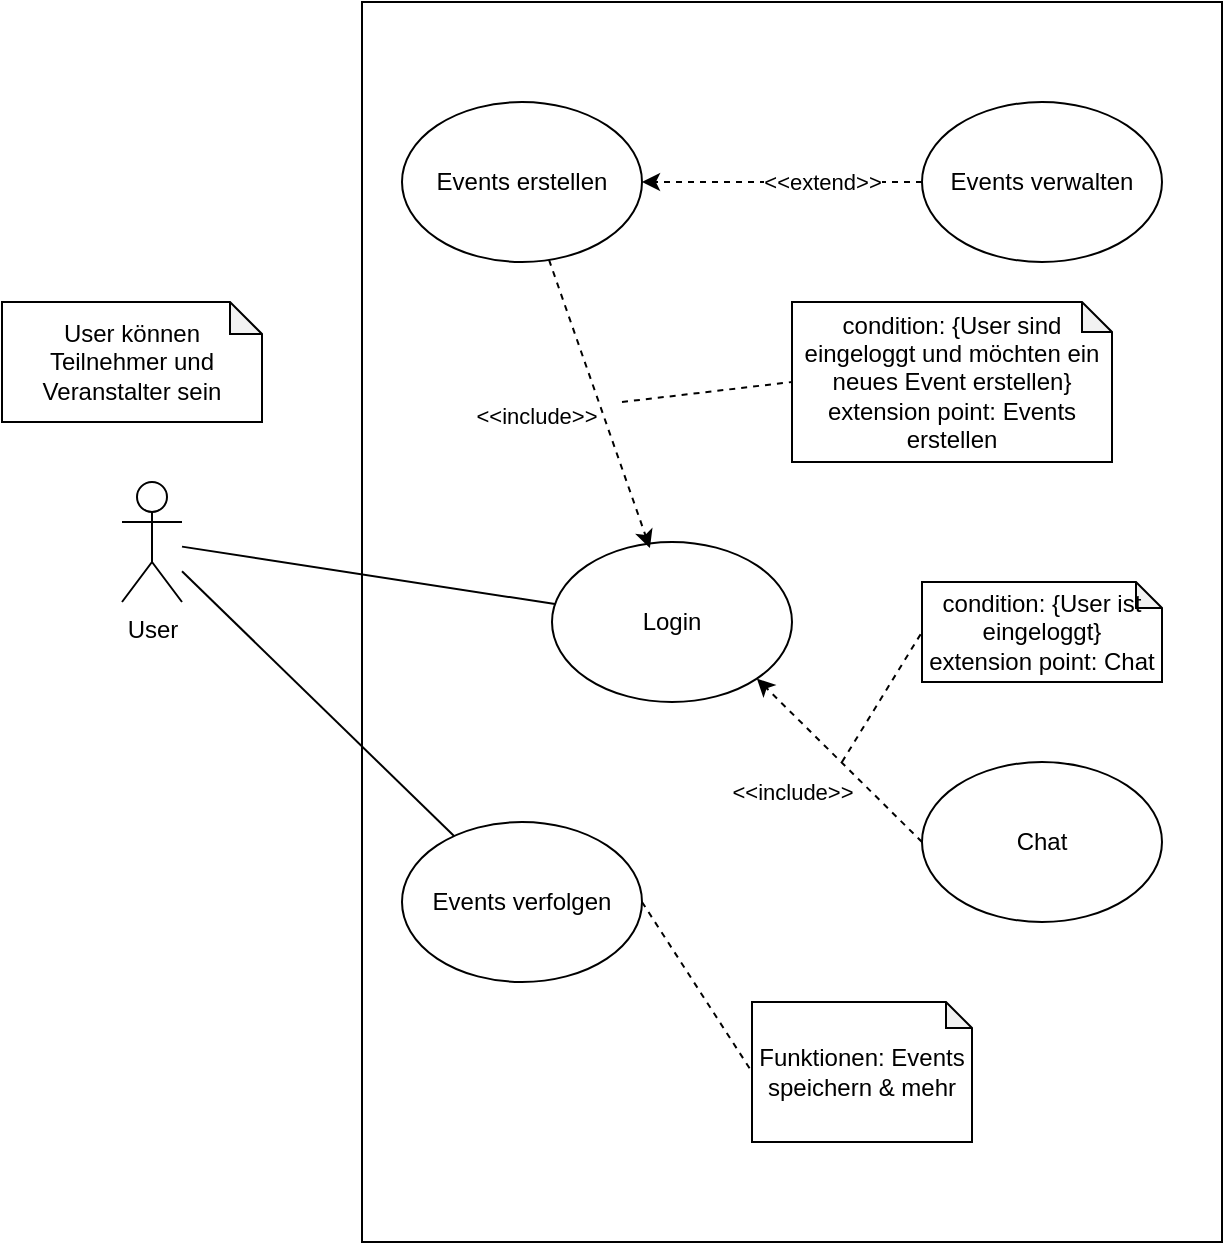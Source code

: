 <mxfile version="22.1.2" type="device">
  <diagram name="Page-1" id="Iu8KY9-DxCWZOI0VWwfc">
    <mxGraphModel dx="1195" dy="697" grid="1" gridSize="10" guides="1" tooltips="1" connect="1" arrows="1" fold="1" page="1" pageScale="1" pageWidth="850" pageHeight="1100" math="0" shadow="0">
      <root>
        <mxCell id="0" />
        <mxCell id="1" parent="0" />
        <mxCell id="DgOC6bKtQ9Xc0_hLviAk-2" value="User" style="shape=umlActor;verticalLabelPosition=bottom;verticalAlign=top;html=1;outlineConnect=0;" parent="1" vertex="1">
          <mxGeometry x="110" y="360" width="30" height="60" as="geometry" />
        </mxCell>
        <mxCell id="DgOC6bKtQ9Xc0_hLviAk-4" value="" style="rounded=0;whiteSpace=wrap;html=1;fillColor=none;" parent="1" vertex="1">
          <mxGeometry x="230" y="120" width="430" height="620" as="geometry" />
        </mxCell>
        <mxCell id="DgOC6bKtQ9Xc0_hLviAk-5" value="Login" style="ellipse;whiteSpace=wrap;html=1;" parent="1" vertex="1">
          <mxGeometry x="325" y="390" width="120" height="80" as="geometry" />
        </mxCell>
        <mxCell id="DgOC6bKtQ9Xc0_hLviAk-6" value="Events erstellen" style="ellipse;whiteSpace=wrap;html=1;" parent="1" vertex="1">
          <mxGeometry x="250" y="170" width="120" height="80" as="geometry" />
        </mxCell>
        <mxCell id="DgOC6bKtQ9Xc0_hLviAk-7" value="Events verfolgen" style="ellipse;whiteSpace=wrap;html=1;" parent="1" vertex="1">
          <mxGeometry x="250" y="530" width="120" height="80" as="geometry" />
        </mxCell>
        <mxCell id="DgOC6bKtQ9Xc0_hLviAk-8" value="Events verwalten" style="ellipse;whiteSpace=wrap;html=1;" parent="1" vertex="1">
          <mxGeometry x="510" y="170" width="120" height="80" as="geometry" />
        </mxCell>
        <mxCell id="wRzThtCVMKjouzb28B4T-1" value="" style="endArrow=none;html=1;rounded=0;" edge="1" parent="1" source="DgOC6bKtQ9Xc0_hLviAk-5" target="DgOC6bKtQ9Xc0_hLviAk-2">
          <mxGeometry width="50" height="50" relative="1" as="geometry">
            <mxPoint x="400" y="450" as="sourcePoint" />
            <mxPoint x="450" y="400" as="targetPoint" />
          </mxGeometry>
        </mxCell>
        <mxCell id="wRzThtCVMKjouzb28B4T-2" value="" style="endArrow=none;html=1;rounded=0;" edge="1" parent="1" source="DgOC6bKtQ9Xc0_hLviAk-7" target="DgOC6bKtQ9Xc0_hLviAk-2">
          <mxGeometry width="50" height="50" relative="1" as="geometry">
            <mxPoint x="400" y="450" as="sourcePoint" />
            <mxPoint x="450" y="400" as="targetPoint" />
          </mxGeometry>
        </mxCell>
        <mxCell id="wRzThtCVMKjouzb28B4T-3" value="" style="endArrow=classic;html=1;rounded=0;entryX=0.408;entryY=0.038;entryDx=0;entryDy=0;entryPerimeter=0;dashed=1;" edge="1" parent="1" source="DgOC6bKtQ9Xc0_hLviAk-6" target="DgOC6bKtQ9Xc0_hLviAk-5">
          <mxGeometry width="50" height="50" relative="1" as="geometry">
            <mxPoint x="400" y="450" as="sourcePoint" />
            <mxPoint x="450" y="400" as="targetPoint" />
          </mxGeometry>
        </mxCell>
        <mxCell id="wRzThtCVMKjouzb28B4T-6" value="&amp;lt;&amp;lt;include&amp;gt;&amp;gt;" style="edgeLabel;html=1;align=center;verticalAlign=middle;resizable=0;points=[];" vertex="1" connectable="0" parent="wRzThtCVMKjouzb28B4T-3">
          <mxGeometry x="-0.004" y="4" relative="1" as="geometry">
            <mxPoint x="-36" y="7" as="offset" />
          </mxGeometry>
        </mxCell>
        <mxCell id="wRzThtCVMKjouzb28B4T-4" value="" style="endArrow=classic;html=1;rounded=0;entryX=1;entryY=0.5;entryDx=0;entryDy=0;exitX=0;exitY=0.5;exitDx=0;exitDy=0;dashed=1;" edge="1" parent="1" source="DgOC6bKtQ9Xc0_hLviAk-8" target="DgOC6bKtQ9Xc0_hLviAk-6">
          <mxGeometry width="50" height="50" relative="1" as="geometry">
            <mxPoint x="495" y="209.5" as="sourcePoint" />
            <mxPoint x="355" y="209.5" as="targetPoint" />
          </mxGeometry>
        </mxCell>
        <mxCell id="wRzThtCVMKjouzb28B4T-5" value="&amp;lt;&amp;lt;extend&amp;gt;&amp;gt;" style="edgeLabel;html=1;align=center;verticalAlign=middle;resizable=0;points=[];" vertex="1" connectable="0" parent="wRzThtCVMKjouzb28B4T-4">
          <mxGeometry x="-0.459" y="1" relative="1" as="geometry">
            <mxPoint x="-12" y="-1" as="offset" />
          </mxGeometry>
        </mxCell>
        <mxCell id="wRzThtCVMKjouzb28B4T-7" value="Funktionen: Events speichern &amp;amp; mehr" style="shape=note;whiteSpace=wrap;html=1;backgroundOutline=1;darkOpacity=0.05;size=13;" vertex="1" parent="1">
          <mxGeometry x="425" y="620" width="110" height="70" as="geometry" />
        </mxCell>
        <mxCell id="wRzThtCVMKjouzb28B4T-8" value="condition: {User sind eingeloggt und möchten ein neues Event erstellen}&lt;br&gt;extension point: Events erstellen" style="shape=note;whiteSpace=wrap;html=1;backgroundOutline=1;darkOpacity=0.05;size=15;" vertex="1" parent="1">
          <mxGeometry x="445" y="270" width="160" height="80" as="geometry" />
        </mxCell>
        <mxCell id="wRzThtCVMKjouzb28B4T-10" value="" style="endArrow=none;dashed=1;html=1;rounded=0;entryX=0;entryY=0.5;entryDx=0;entryDy=0;entryPerimeter=0;" edge="1" parent="1" target="wRzThtCVMKjouzb28B4T-8">
          <mxGeometry width="50" height="50" relative="1" as="geometry">
            <mxPoint x="360" y="320" as="sourcePoint" />
            <mxPoint x="460" y="380" as="targetPoint" />
          </mxGeometry>
        </mxCell>
        <mxCell id="wRzThtCVMKjouzb28B4T-11" value="" style="endArrow=none;dashed=1;html=1;rounded=0;entryX=0;entryY=0.5;entryDx=0;entryDy=0;entryPerimeter=0;exitX=1;exitY=0.5;exitDx=0;exitDy=0;" edge="1" parent="1" source="DgOC6bKtQ9Xc0_hLviAk-7" target="wRzThtCVMKjouzb28B4T-7">
          <mxGeometry width="50" height="50" relative="1" as="geometry">
            <mxPoint x="410" y="510" as="sourcePoint" />
            <mxPoint x="460" y="460" as="targetPoint" />
          </mxGeometry>
        </mxCell>
        <mxCell id="wRzThtCVMKjouzb28B4T-12" value="User können Teilnehmer und Veranstalter sein" style="shape=note;whiteSpace=wrap;html=1;backgroundOutline=1;darkOpacity=0.05;size=16;" vertex="1" parent="1">
          <mxGeometry x="50" y="270" width="130" height="60" as="geometry" />
        </mxCell>
        <mxCell id="wRzThtCVMKjouzb28B4T-13" value="Chat" style="ellipse;whiteSpace=wrap;html=1;" vertex="1" parent="1">
          <mxGeometry x="510" y="500" width="120" height="80" as="geometry" />
        </mxCell>
        <mxCell id="wRzThtCVMKjouzb28B4T-14" value="" style="endArrow=classic;html=1;rounded=0;exitX=0;exitY=0.5;exitDx=0;exitDy=0;entryX=1;entryY=1;entryDx=0;entryDy=0;dashed=1;" edge="1" parent="1" source="wRzThtCVMKjouzb28B4T-13" target="DgOC6bKtQ9Xc0_hLviAk-5">
          <mxGeometry width="50" height="50" relative="1" as="geometry">
            <mxPoint x="410" y="430" as="sourcePoint" />
            <mxPoint x="460" y="380" as="targetPoint" />
          </mxGeometry>
        </mxCell>
        <mxCell id="wRzThtCVMKjouzb28B4T-17" value="&amp;lt;&amp;lt;include&amp;gt;&amp;gt;" style="edgeLabel;html=1;align=center;verticalAlign=middle;resizable=0;points=[];" vertex="1" connectable="0" parent="wRzThtCVMKjouzb28B4T-14">
          <mxGeometry x="-0.408" y="-2" relative="1" as="geometry">
            <mxPoint x="-42" as="offset" />
          </mxGeometry>
        </mxCell>
        <mxCell id="wRzThtCVMKjouzb28B4T-15" value="condition: {User ist eingeloggt}&lt;br&gt;extension point: Chat" style="shape=note;whiteSpace=wrap;html=1;backgroundOutline=1;darkOpacity=0.05;size=13;" vertex="1" parent="1">
          <mxGeometry x="510" y="410" width="120" height="50" as="geometry" />
        </mxCell>
        <mxCell id="wRzThtCVMKjouzb28B4T-16" value="" style="endArrow=none;dashed=1;html=1;rounded=0;entryX=0;entryY=0.5;entryDx=0;entryDy=0;entryPerimeter=0;" edge="1" parent="1" target="wRzThtCVMKjouzb28B4T-15">
          <mxGeometry width="50" height="50" relative="1" as="geometry">
            <mxPoint x="470" y="500" as="sourcePoint" />
            <mxPoint x="460" y="380" as="targetPoint" />
          </mxGeometry>
        </mxCell>
      </root>
    </mxGraphModel>
  </diagram>
</mxfile>
